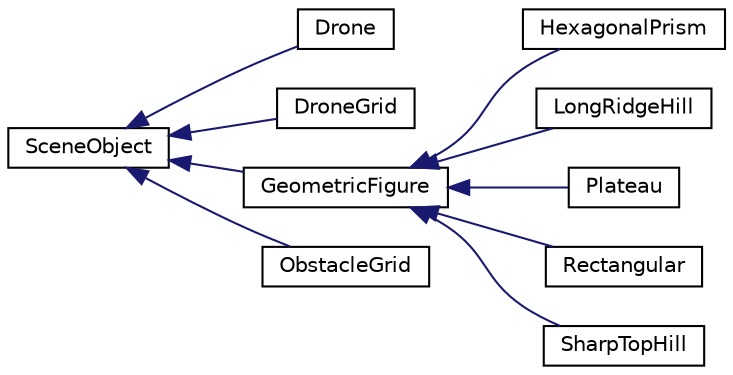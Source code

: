digraph "Graficzna hierarchia klas"
{
 // LATEX_PDF_SIZE
  edge [fontname="Helvetica",fontsize="10",labelfontname="Helvetica",labelfontsize="10"];
  node [fontname="Helvetica",fontsize="10",shape=record];
  rankdir="LR";
  Node0 [label="SceneObject",height=0.2,width=0.4,color="black", fillcolor="white", style="filled",URL="$class_scene_object.html",tooltip="Klasa obiekt sceny jest klasą bazową dla klas GeometricFigure, oraz Dron i pozwala na umieszczenie ty..."];
  Node0 -> Node1 [dir="back",color="midnightblue",fontsize="10",style="solid",fontname="Helvetica"];
  Node1 [label="Drone",height=0.2,width=0.4,color="black", fillcolor="white", style="filled",URL="$class_drone.html",tooltip="Klasa definiująca drona."];
  Node0 -> Node2 [dir="back",color="midnightblue",fontsize="10",style="solid",fontname="Helvetica"];
  Node2 [label="DroneGrid",height=0.2,width=0.4,color="black", fillcolor="white", style="filled",URL="$class_drone_grid.html",tooltip="Klasa definiuje siatkę drona jako okrąg o podanym promieniu w środku którego znajduję się dron...."];
  Node0 -> Node3 [dir="back",color="midnightblue",fontsize="10",style="solid",fontname="Helvetica"];
  Node3 [label="GeometricFigure",height=0.2,width=0.4,color="black", fillcolor="white", style="filled",URL="$class_geometric_figure.html",tooltip="Klasa Bazowa opisujaca figure geometryczna."];
  Node3 -> Node4 [dir="back",color="midnightblue",fontsize="10",style="solid",fontname="Helvetica"];
  Node4 [label="HexagonalPrism",height=0.2,width=0.4,color="black", fillcolor="white", style="filled",URL="$class_hexagonal_prism.html",tooltip="Klasa pochodna klasy figury geometrycznej definiująca graniastosłup sześciokątny."];
  Node3 -> Node5 [dir="back",color="midnightblue",fontsize="10",style="solid",fontname="Helvetica"];
  Node5 [label="LongRidgeHill",height=0.2,width=0.4,color="black", fillcolor="white", style="filled",URL="$class_long_ridge_hill.html",tooltip="Klasa LongRidgeHill definiuje góre z długą granią."];
  Node3 -> Node6 [dir="back",color="midnightblue",fontsize="10",style="solid",fontname="Helvetica"];
  Node6 [label="Plateau",height=0.2,width=0.4,color="black", fillcolor="white", style="filled",URL="$class_plateau.html",tooltip="Klasa Plateau definiuje Płaskowyż."];
  Node3 -> Node7 [dir="back",color="midnightblue",fontsize="10",style="solid",fontname="Helvetica"];
  Node7 [label="Rectangular",height=0.2,width=0.4,color="black", fillcolor="white", style="filled",URL="$class_rectangular.html",tooltip="Klasa pochodna klasy figury geometrycznej definiująca prostopadłościan."];
  Node3 -> Node8 [dir="back",color="midnightblue",fontsize="10",style="solid",fontname="Helvetica"];
  Node8 [label="SharpTopHill",height=0.2,width=0.4,color="black", fillcolor="white", style="filled",URL="$class_sharp_top_hill.html",tooltip="Klasa SharpTopHill definiuje góre z ostrym szczytem."];
  Node0 -> Node9 [dir="back",color="midnightblue",fontsize="10",style="solid",fontname="Helvetica"];
  Node9 [label="ObstacleGrid",height=0.2,width=0.4,color="black", fillcolor="white", style="filled",URL="$class_obstacle_grid.html",tooltip="Klasa definiuje siatke przeszkody i metody z nią związane służące do przechowywania skali przeszkody ..."];
}
